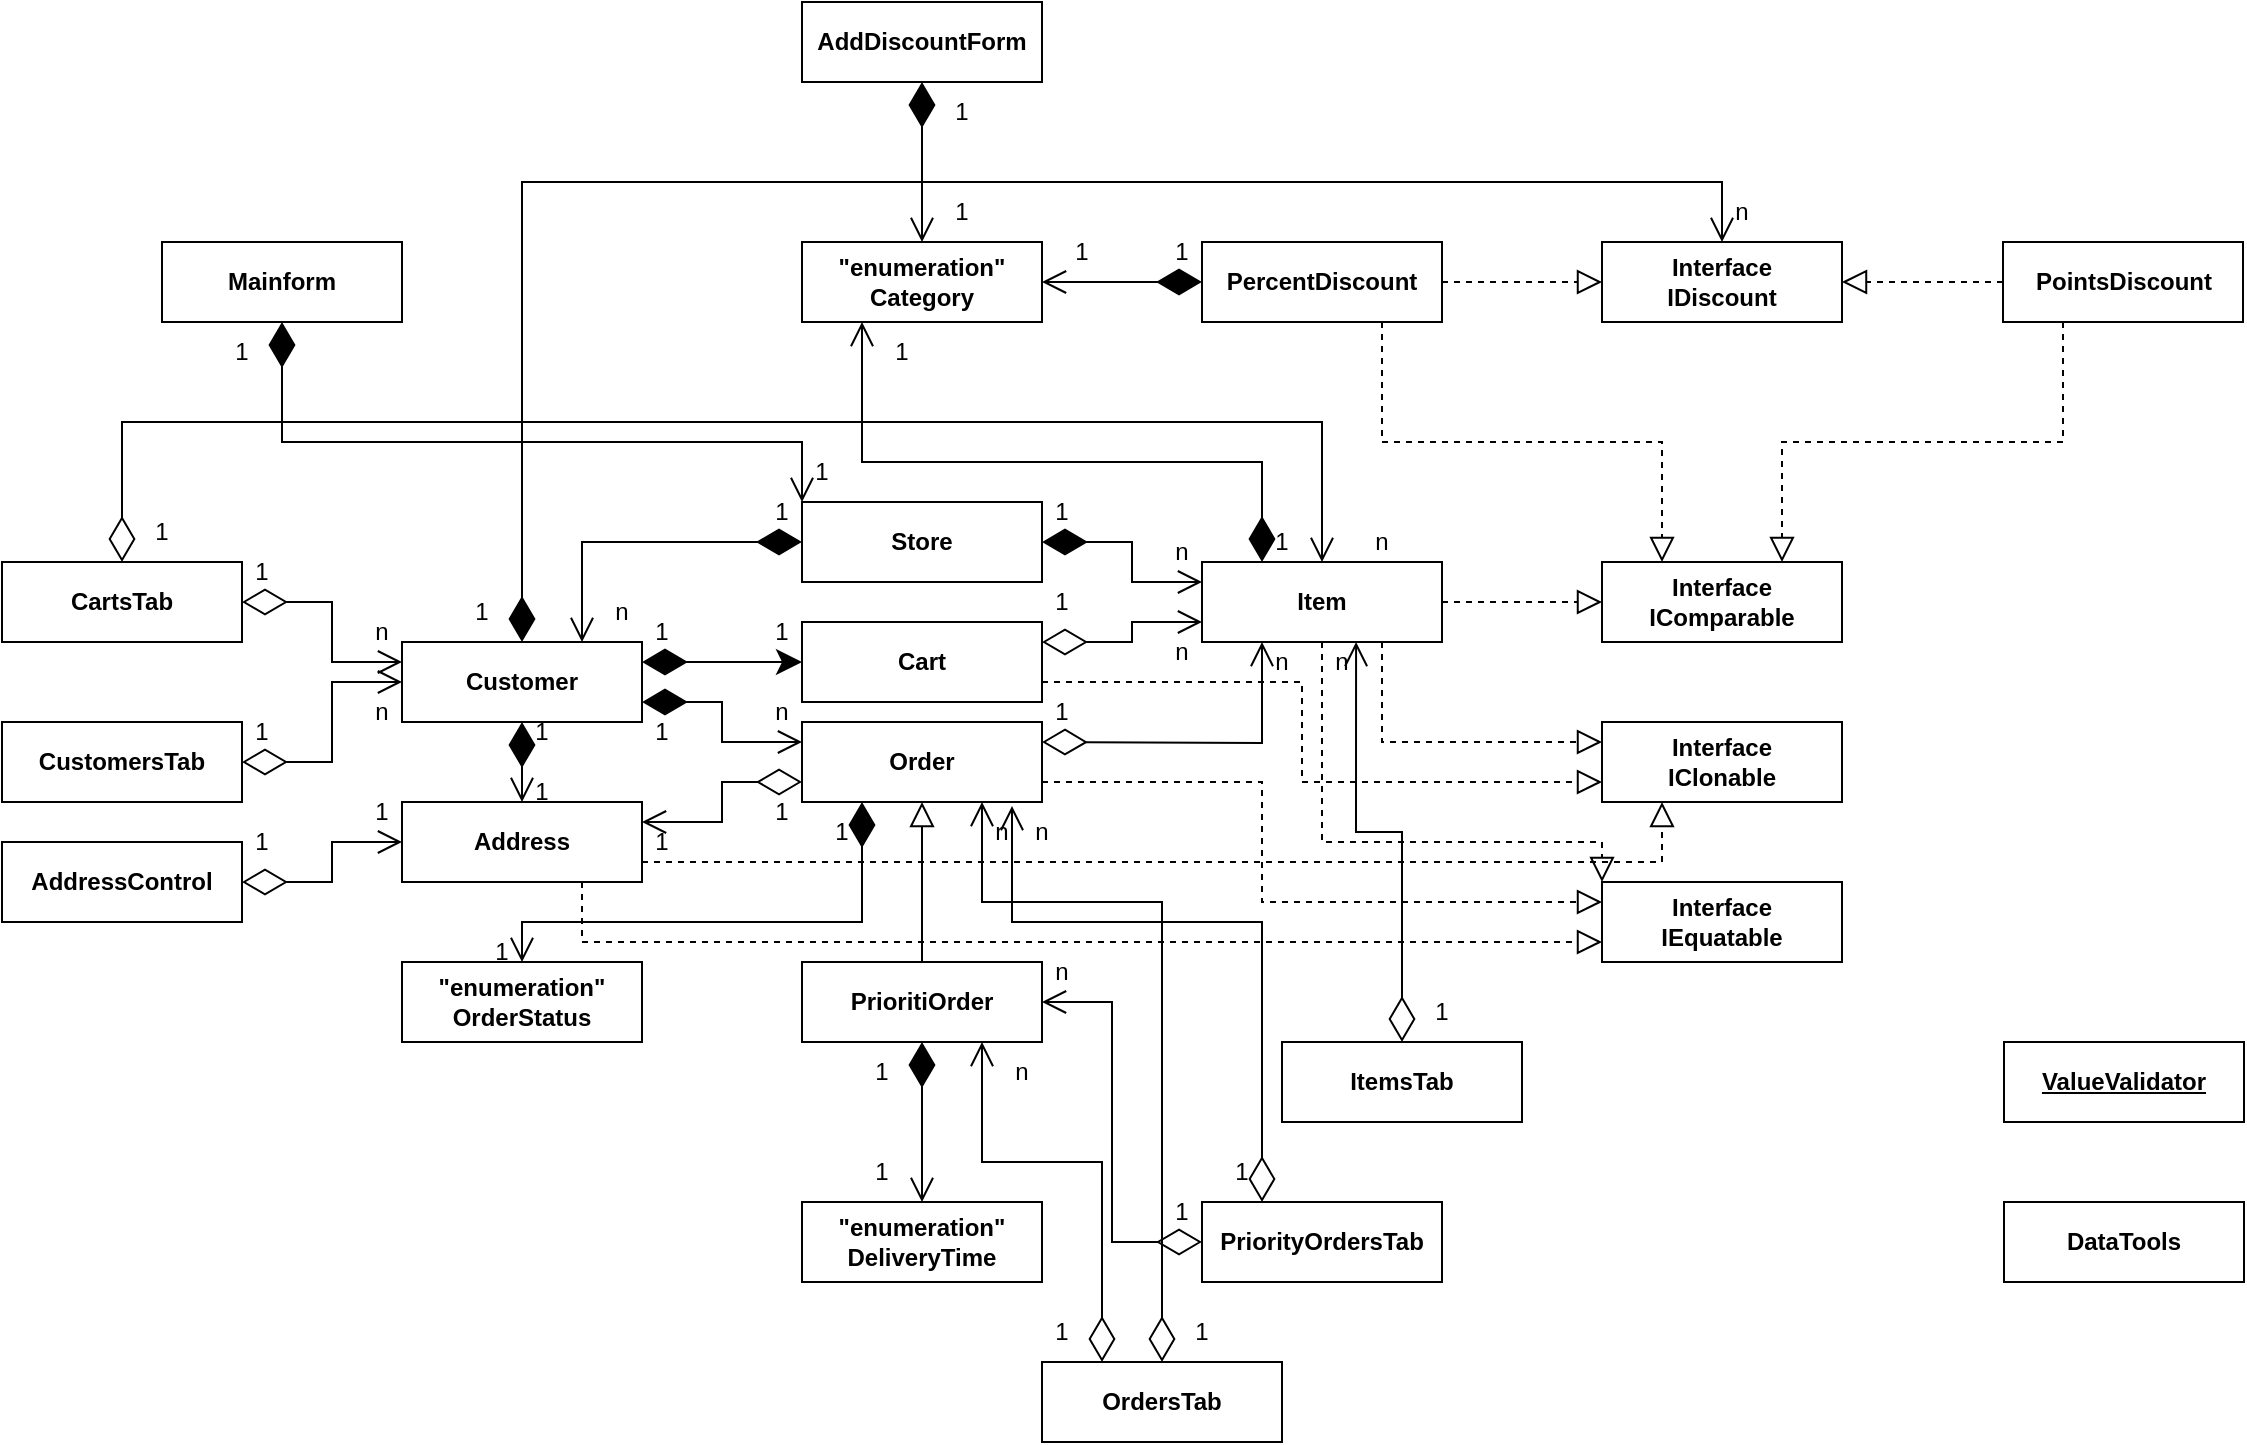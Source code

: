 <mxfile version="24.8.3">
  <diagram id="C5RBs43oDa-KdzZeNtuy" name="Page-1">
    <mxGraphModel dx="2074" dy="2312" grid="1" gridSize="10" guides="1" tooltips="1" connect="1" arrows="1" fold="1" page="1" pageScale="1" pageWidth="827" pageHeight="1169" background="#ffffff" math="0" shadow="0">
      <root>
        <mxCell id="WIyWlLk6GJQsqaUBKTNV-0" />
        <mxCell id="WIyWlLk6GJQsqaUBKTNV-1" parent="WIyWlLk6GJQsqaUBKTNV-0" />
        <mxCell id="tO23xg2eRARUbp9NMQ9s-32" style="edgeStyle=orthogonalEdgeStyle;rounded=0;orthogonalLoop=1;jettySize=auto;html=1;exitX=0.25;exitY=0;exitDx=0;exitDy=0;entryX=0.25;entryY=1;entryDx=0;entryDy=0;startArrow=diamondThin;startFill=1;startSize=20;endSize=10;endArrow=open;endFill=0;" edge="1" parent="WIyWlLk6GJQsqaUBKTNV-1" source="tO23xg2eRARUbp9NMQ9s-0" target="tO23xg2eRARUbp9NMQ9s-12">
          <mxGeometry relative="1" as="geometry">
            <Array as="points">
              <mxPoint x="750" y="150" />
              <mxPoint x="550" y="150" />
            </Array>
          </mxGeometry>
        </mxCell>
        <mxCell id="tO23xg2eRARUbp9NMQ9s-44" style="edgeStyle=orthogonalEdgeStyle;rounded=0;orthogonalLoop=1;jettySize=auto;html=1;entryX=0;entryY=0.5;entryDx=0;entryDy=0;dashed=1;endArrow=block;endFill=0;endSize=10;" edge="1" parent="WIyWlLk6GJQsqaUBKTNV-1" source="tO23xg2eRARUbp9NMQ9s-0" target="tO23xg2eRARUbp9NMQ9s-23">
          <mxGeometry relative="1" as="geometry" />
        </mxCell>
        <mxCell id="tO23xg2eRARUbp9NMQ9s-46" style="edgeStyle=orthogonalEdgeStyle;rounded=0;orthogonalLoop=1;jettySize=auto;html=1;exitX=0.75;exitY=1;exitDx=0;exitDy=0;entryX=0;entryY=0.25;entryDx=0;entryDy=0;dashed=1;endArrow=block;endFill=0;endSize=10;" edge="1" parent="WIyWlLk6GJQsqaUBKTNV-1" source="tO23xg2eRARUbp9NMQ9s-0" target="tO23xg2eRARUbp9NMQ9s-21">
          <mxGeometry relative="1" as="geometry" />
        </mxCell>
        <mxCell id="tO23xg2eRARUbp9NMQ9s-47" style="edgeStyle=orthogonalEdgeStyle;rounded=0;orthogonalLoop=1;jettySize=auto;html=1;exitX=0.5;exitY=1;exitDx=0;exitDy=0;entryX=0;entryY=0;entryDx=0;entryDy=0;dashed=1;endArrow=block;endFill=0;endSize=10;" edge="1" parent="WIyWlLk6GJQsqaUBKTNV-1" source="tO23xg2eRARUbp9NMQ9s-0" target="tO23xg2eRARUbp9NMQ9s-22">
          <mxGeometry relative="1" as="geometry">
            <Array as="points">
              <mxPoint x="780" y="340" />
              <mxPoint x="920" y="340" />
            </Array>
          </mxGeometry>
        </mxCell>
        <mxCell id="tO23xg2eRARUbp9NMQ9s-0" value="Item" style="html=1;whiteSpace=wrap;fontStyle=1" vertex="1" parent="WIyWlLk6GJQsqaUBKTNV-1">
          <mxGeometry x="720" y="200" width="120" height="40" as="geometry" />
        </mxCell>
        <mxCell id="tO23xg2eRARUbp9NMQ9s-59" style="edgeStyle=orthogonalEdgeStyle;rounded=0;orthogonalLoop=1;jettySize=auto;html=1;entryX=0;entryY=0.25;entryDx=0;entryDy=0;startArrow=diamondThin;startFill=1;endArrow=open;endFill=0;endSize=10;startSize=20;exitX=1;exitY=0.75;exitDx=0;exitDy=0;" edge="1" parent="WIyWlLk6GJQsqaUBKTNV-1" source="tO23xg2eRARUbp9NMQ9s-1" target="tO23xg2eRARUbp9NMQ9s-2">
          <mxGeometry relative="1" as="geometry">
            <Array as="points">
              <mxPoint x="480" y="270" />
              <mxPoint x="480" y="290" />
            </Array>
          </mxGeometry>
        </mxCell>
        <mxCell id="tO23xg2eRARUbp9NMQ9s-64" style="edgeStyle=orthogonalEdgeStyle;rounded=0;orthogonalLoop=1;jettySize=auto;html=1;exitX=1;exitY=0.25;exitDx=0;exitDy=0;entryX=0;entryY=0.5;entryDx=0;entryDy=0;startArrow=diamondThin;startFill=1;endSize=10;startSize=20;" edge="1" parent="WIyWlLk6GJQsqaUBKTNV-1" source="tO23xg2eRARUbp9NMQ9s-1" target="tO23xg2eRARUbp9NMQ9s-5">
          <mxGeometry relative="1" as="geometry" />
        </mxCell>
        <mxCell id="tO23xg2eRARUbp9NMQ9s-76" style="edgeStyle=orthogonalEdgeStyle;rounded=0;orthogonalLoop=1;jettySize=auto;html=1;entryX=0.5;entryY=0;entryDx=0;entryDy=0;startArrow=diamondThin;startFill=1;endArrow=open;endFill=0;endSize=10;startSize=20;" edge="1" parent="WIyWlLk6GJQsqaUBKTNV-1" source="tO23xg2eRARUbp9NMQ9s-1" target="tO23xg2eRARUbp9NMQ9s-6">
          <mxGeometry relative="1" as="geometry" />
        </mxCell>
        <mxCell id="tO23xg2eRARUbp9NMQ9s-79" style="edgeStyle=orthogonalEdgeStyle;rounded=0;orthogonalLoop=1;jettySize=auto;html=1;entryX=0.5;entryY=0;entryDx=0;entryDy=0;startArrow=diamondThin;startFill=1;endArrow=open;endFill=0;endSize=10;startSize=20;" edge="1" parent="WIyWlLk6GJQsqaUBKTNV-1" source="tO23xg2eRARUbp9NMQ9s-1" target="tO23xg2eRARUbp9NMQ9s-8">
          <mxGeometry relative="1" as="geometry">
            <mxPoint x="950" y="70" as="targetPoint" />
            <Array as="points">
              <mxPoint x="380" y="10" />
              <mxPoint x="980" y="10" />
            </Array>
          </mxGeometry>
        </mxCell>
        <mxCell id="tO23xg2eRARUbp9NMQ9s-1" value="Customer" style="html=1;whiteSpace=wrap;fontStyle=1" vertex="1" parent="WIyWlLk6GJQsqaUBKTNV-1">
          <mxGeometry x="320" y="240" width="120" height="40" as="geometry" />
        </mxCell>
        <mxCell id="tO23xg2eRARUbp9NMQ9s-55" style="edgeStyle=orthogonalEdgeStyle;rounded=0;orthogonalLoop=1;jettySize=auto;html=1;entryX=0.25;entryY=1;entryDx=0;entryDy=0;endArrow=open;endFill=0;startArrow=diamondThin;startFill=0;endSize=10;startSize=20;" edge="1" parent="WIyWlLk6GJQsqaUBKTNV-1" target="tO23xg2eRARUbp9NMQ9s-0">
          <mxGeometry relative="1" as="geometry">
            <mxPoint x="640" y="290" as="sourcePoint" />
          </mxGeometry>
        </mxCell>
        <mxCell id="tO23xg2eRARUbp9NMQ9s-58" style="edgeStyle=orthogonalEdgeStyle;rounded=0;orthogonalLoop=1;jettySize=auto;html=1;exitX=1;exitY=0.75;exitDx=0;exitDy=0;entryX=0;entryY=0.25;entryDx=0;entryDy=0;dashed=1;endArrow=block;endFill=0;endSize=10;" edge="1" parent="WIyWlLk6GJQsqaUBKTNV-1" source="tO23xg2eRARUbp9NMQ9s-2" target="tO23xg2eRARUbp9NMQ9s-22">
          <mxGeometry relative="1" as="geometry">
            <Array as="points">
              <mxPoint x="750" y="310" />
              <mxPoint x="750" y="370" />
            </Array>
          </mxGeometry>
        </mxCell>
        <mxCell id="tO23xg2eRARUbp9NMQ9s-60" style="edgeStyle=orthogonalEdgeStyle;rounded=0;orthogonalLoop=1;jettySize=auto;html=1;exitX=0;exitY=0.75;exitDx=0;exitDy=0;entryX=1;entryY=0.25;entryDx=0;entryDy=0;startArrow=diamondThin;startFill=0;startSize=20;endSize=10;endArrow=open;endFill=0;" edge="1" parent="WIyWlLk6GJQsqaUBKTNV-1" source="tO23xg2eRARUbp9NMQ9s-2" target="tO23xg2eRARUbp9NMQ9s-6">
          <mxGeometry relative="1" as="geometry">
            <Array as="points">
              <mxPoint x="480" y="310" />
              <mxPoint x="480" y="330" />
            </Array>
          </mxGeometry>
        </mxCell>
        <mxCell id="tO23xg2eRARUbp9NMQ9s-67" style="edgeStyle=orthogonalEdgeStyle;rounded=0;orthogonalLoop=1;jettySize=auto;html=1;exitX=0.25;exitY=1;exitDx=0;exitDy=0;entryX=0.5;entryY=0;entryDx=0;entryDy=0;endArrow=open;endFill=0;startArrow=diamondThin;startFill=1;endSize=10;startSize=20;" edge="1" parent="WIyWlLk6GJQsqaUBKTNV-1" source="tO23xg2eRARUbp9NMQ9s-2" target="tO23xg2eRARUbp9NMQ9s-18">
          <mxGeometry relative="1" as="geometry">
            <Array as="points">
              <mxPoint x="550" y="380" />
              <mxPoint x="380" y="380" />
            </Array>
          </mxGeometry>
        </mxCell>
        <mxCell id="tO23xg2eRARUbp9NMQ9s-2" value="Order" style="html=1;whiteSpace=wrap;fontStyle=1" vertex="1" parent="WIyWlLk6GJQsqaUBKTNV-1">
          <mxGeometry x="520" y="280" width="120" height="40" as="geometry" />
        </mxCell>
        <mxCell id="tO23xg2eRARUbp9NMQ9s-66" style="edgeStyle=orthogonalEdgeStyle;rounded=0;orthogonalLoop=1;jettySize=auto;html=1;entryX=0.5;entryY=1;entryDx=0;entryDy=0;endSize=10;endArrow=block;endFill=0;" edge="1" parent="WIyWlLk6GJQsqaUBKTNV-1" source="tO23xg2eRARUbp9NMQ9s-3" target="tO23xg2eRARUbp9NMQ9s-2">
          <mxGeometry relative="1" as="geometry" />
        </mxCell>
        <mxCell id="tO23xg2eRARUbp9NMQ9s-71" style="edgeStyle=orthogonalEdgeStyle;rounded=0;orthogonalLoop=1;jettySize=auto;html=1;entryX=0.5;entryY=0;entryDx=0;entryDy=0;startArrow=diamondThin;startFill=1;endArrow=open;endFill=0;endSize=10;startSize=20;" edge="1" parent="WIyWlLk6GJQsqaUBKTNV-1" source="tO23xg2eRARUbp9NMQ9s-3" target="tO23xg2eRARUbp9NMQ9s-19">
          <mxGeometry relative="1" as="geometry" />
        </mxCell>
        <mxCell id="tO23xg2eRARUbp9NMQ9s-3" value="PrioritiOrder" style="html=1;whiteSpace=wrap;fontStyle=1" vertex="1" parent="WIyWlLk6GJQsqaUBKTNV-1">
          <mxGeometry x="520" y="400" width="120" height="40" as="geometry" />
        </mxCell>
        <mxCell id="tO23xg2eRARUbp9NMQ9s-48" style="edgeStyle=orthogonalEdgeStyle;rounded=0;orthogonalLoop=1;jettySize=auto;html=1;entryX=0;entryY=0.25;entryDx=0;entryDy=0;endArrow=open;endFill=0;startArrow=diamondThin;startFill=1;startSize=20;endSize=10;" edge="1" parent="WIyWlLk6GJQsqaUBKTNV-1" source="tO23xg2eRARUbp9NMQ9s-4" target="tO23xg2eRARUbp9NMQ9s-0">
          <mxGeometry relative="1" as="geometry" />
        </mxCell>
        <mxCell id="tO23xg2eRARUbp9NMQ9s-63" style="edgeStyle=orthogonalEdgeStyle;rounded=0;orthogonalLoop=1;jettySize=auto;html=1;entryX=0.75;entryY=0;entryDx=0;entryDy=0;endArrow=open;endFill=0;startArrow=diamondThin;startFill=1;endSize=10;startSize=20;" edge="1" parent="WIyWlLk6GJQsqaUBKTNV-1" source="tO23xg2eRARUbp9NMQ9s-4" target="tO23xg2eRARUbp9NMQ9s-1">
          <mxGeometry relative="1" as="geometry" />
        </mxCell>
        <mxCell id="tO23xg2eRARUbp9NMQ9s-4" value="Store" style="html=1;whiteSpace=wrap;fontStyle=1" vertex="1" parent="WIyWlLk6GJQsqaUBKTNV-1">
          <mxGeometry x="520" y="170" width="120" height="40" as="geometry" />
        </mxCell>
        <mxCell id="tO23xg2eRARUbp9NMQ9s-49" style="edgeStyle=orthogonalEdgeStyle;rounded=0;orthogonalLoop=1;jettySize=auto;html=1;entryX=0;entryY=0.75;entryDx=0;entryDy=0;endArrow=open;endFill=0;startArrow=diamondThin;startFill=0;endSize=10;startSize=20;exitX=1;exitY=0.25;exitDx=0;exitDy=0;" edge="1" parent="WIyWlLk6GJQsqaUBKTNV-1" source="tO23xg2eRARUbp9NMQ9s-5" target="tO23xg2eRARUbp9NMQ9s-0">
          <mxGeometry relative="1" as="geometry" />
        </mxCell>
        <mxCell id="tO23xg2eRARUbp9NMQ9s-65" style="edgeStyle=orthogonalEdgeStyle;rounded=0;orthogonalLoop=1;jettySize=auto;html=1;exitX=1;exitY=0.75;exitDx=0;exitDy=0;entryX=0;entryY=0.75;entryDx=0;entryDy=0;dashed=1;endSize=10;endArrow=block;endFill=0;" edge="1" parent="WIyWlLk6GJQsqaUBKTNV-1" source="tO23xg2eRARUbp9NMQ9s-5" target="tO23xg2eRARUbp9NMQ9s-21">
          <mxGeometry relative="1" as="geometry">
            <Array as="points">
              <mxPoint x="770" y="260" />
              <mxPoint x="770" y="310" />
            </Array>
          </mxGeometry>
        </mxCell>
        <mxCell id="tO23xg2eRARUbp9NMQ9s-5" value="Cart" style="html=1;whiteSpace=wrap;fontStyle=1" vertex="1" parent="WIyWlLk6GJQsqaUBKTNV-1">
          <mxGeometry x="520" y="230" width="120" height="40" as="geometry" />
        </mxCell>
        <mxCell id="tO23xg2eRARUbp9NMQ9s-80" style="edgeStyle=orthogonalEdgeStyle;rounded=0;orthogonalLoop=1;jettySize=auto;html=1;exitX=1;exitY=0.75;exitDx=0;exitDy=0;entryX=0.25;entryY=1;entryDx=0;entryDy=0;dashed=1;endArrow=block;endFill=0;endSize=10;" edge="1" parent="WIyWlLk6GJQsqaUBKTNV-1" source="tO23xg2eRARUbp9NMQ9s-6" target="tO23xg2eRARUbp9NMQ9s-21">
          <mxGeometry relative="1" as="geometry">
            <Array as="points">
              <mxPoint x="950" y="350" />
            </Array>
          </mxGeometry>
        </mxCell>
        <mxCell id="tO23xg2eRARUbp9NMQ9s-81" style="edgeStyle=orthogonalEdgeStyle;rounded=0;orthogonalLoop=1;jettySize=auto;html=1;exitX=0.75;exitY=1;exitDx=0;exitDy=0;entryX=0;entryY=0.75;entryDx=0;entryDy=0;endArrow=block;endFill=0;endSize=10;dashed=1;" edge="1" parent="WIyWlLk6GJQsqaUBKTNV-1" source="tO23xg2eRARUbp9NMQ9s-6" target="tO23xg2eRARUbp9NMQ9s-22">
          <mxGeometry relative="1" as="geometry" />
        </mxCell>
        <mxCell id="tO23xg2eRARUbp9NMQ9s-6" value="Address" style="html=1;whiteSpace=wrap;fontStyle=1" vertex="1" parent="WIyWlLk6GJQsqaUBKTNV-1">
          <mxGeometry x="320" y="320" width="120" height="40" as="geometry" />
        </mxCell>
        <mxCell id="tO23xg2eRARUbp9NMQ9s-35" style="edgeStyle=orthogonalEdgeStyle;rounded=0;orthogonalLoop=1;jettySize=auto;html=1;entryX=1;entryY=0.5;entryDx=0;entryDy=0;startArrow=diamondThin;startFill=1;endSize=10;startSize=20;endArrow=open;endFill=0;" edge="1" parent="WIyWlLk6GJQsqaUBKTNV-1" source="tO23xg2eRARUbp9NMQ9s-7" target="tO23xg2eRARUbp9NMQ9s-12">
          <mxGeometry relative="1" as="geometry" />
        </mxCell>
        <mxCell id="tO23xg2eRARUbp9NMQ9s-40" style="edgeStyle=orthogonalEdgeStyle;rounded=0;orthogonalLoop=1;jettySize=auto;html=1;entryX=0;entryY=0.5;entryDx=0;entryDy=0;endArrow=block;endFill=0;endSize=10;dashed=1;" edge="1" parent="WIyWlLk6GJQsqaUBKTNV-1" source="tO23xg2eRARUbp9NMQ9s-7" target="tO23xg2eRARUbp9NMQ9s-8">
          <mxGeometry relative="1" as="geometry" />
        </mxCell>
        <mxCell id="tO23xg2eRARUbp9NMQ9s-42" style="edgeStyle=orthogonalEdgeStyle;rounded=0;orthogonalLoop=1;jettySize=auto;html=1;exitX=0.75;exitY=1;exitDx=0;exitDy=0;entryX=0.25;entryY=0;entryDx=0;entryDy=0;dashed=1;endArrow=block;endFill=0;endSize=10;" edge="1" parent="WIyWlLk6GJQsqaUBKTNV-1" source="tO23xg2eRARUbp9NMQ9s-7" target="tO23xg2eRARUbp9NMQ9s-23">
          <mxGeometry relative="1" as="geometry" />
        </mxCell>
        <mxCell id="tO23xg2eRARUbp9NMQ9s-7" value="PercentDiscount" style="html=1;whiteSpace=wrap;fontStyle=1" vertex="1" parent="WIyWlLk6GJQsqaUBKTNV-1">
          <mxGeometry x="720" y="40" width="120" height="40" as="geometry" />
        </mxCell>
        <mxCell id="tO23xg2eRARUbp9NMQ9s-8" value="Interface&lt;div&gt;IDiscount&lt;/div&gt;" style="html=1;whiteSpace=wrap;fontStyle=1" vertex="1" parent="WIyWlLk6GJQsqaUBKTNV-1">
          <mxGeometry x="920" y="40" width="120" height="40" as="geometry" />
        </mxCell>
        <mxCell id="tO23xg2eRARUbp9NMQ9s-12" value="&quot;enumeration&quot;&lt;div&gt;Category&lt;/div&gt;" style="html=1;whiteSpace=wrap;fontStyle=1" vertex="1" parent="WIyWlLk6GJQsqaUBKTNV-1">
          <mxGeometry x="520" y="40" width="120" height="40" as="geometry" />
        </mxCell>
        <mxCell id="tO23xg2eRARUbp9NMQ9s-41" style="edgeStyle=orthogonalEdgeStyle;rounded=0;orthogonalLoop=1;jettySize=auto;html=1;entryX=1;entryY=0.5;entryDx=0;entryDy=0;dashed=1;endArrow=block;endFill=0;endSize=10;" edge="1" parent="WIyWlLk6GJQsqaUBKTNV-1" source="tO23xg2eRARUbp9NMQ9s-16" target="tO23xg2eRARUbp9NMQ9s-8">
          <mxGeometry relative="1" as="geometry" />
        </mxCell>
        <mxCell id="tO23xg2eRARUbp9NMQ9s-43" style="edgeStyle=orthogonalEdgeStyle;rounded=0;orthogonalLoop=1;jettySize=auto;html=1;exitX=0.25;exitY=1;exitDx=0;exitDy=0;entryX=0.75;entryY=0;entryDx=0;entryDy=0;endArrow=block;endFill=0;endSize=10;dashed=1;" edge="1" parent="WIyWlLk6GJQsqaUBKTNV-1" source="tO23xg2eRARUbp9NMQ9s-16" target="tO23xg2eRARUbp9NMQ9s-23">
          <mxGeometry relative="1" as="geometry" />
        </mxCell>
        <mxCell id="tO23xg2eRARUbp9NMQ9s-16" value="PointsDiscount" style="html=1;whiteSpace=wrap;fontStyle=1" vertex="1" parent="WIyWlLk6GJQsqaUBKTNV-1">
          <mxGeometry x="1120.5" y="40" width="120" height="40" as="geometry" />
        </mxCell>
        <mxCell id="tO23xg2eRARUbp9NMQ9s-17" value="DataTools" style="html=1;whiteSpace=wrap;fontStyle=1" vertex="1" parent="WIyWlLk6GJQsqaUBKTNV-1">
          <mxGeometry x="1121" y="520" width="120" height="40" as="geometry" />
        </mxCell>
        <mxCell id="tO23xg2eRARUbp9NMQ9s-18" value="&quot;enumeration&quot;&lt;div&gt;OrderStatus&lt;/div&gt;" style="html=1;whiteSpace=wrap;fontStyle=1" vertex="1" parent="WIyWlLk6GJQsqaUBKTNV-1">
          <mxGeometry x="320" y="400" width="120" height="40" as="geometry" />
        </mxCell>
        <mxCell id="tO23xg2eRARUbp9NMQ9s-19" value="&quot;enumeration&quot;&lt;div&gt;DeliveryTime&lt;/div&gt;" style="html=1;whiteSpace=wrap;fontStyle=1" vertex="1" parent="WIyWlLk6GJQsqaUBKTNV-1">
          <mxGeometry x="520" y="520" width="120" height="40" as="geometry" />
        </mxCell>
        <mxCell id="tO23xg2eRARUbp9NMQ9s-20" value="ValueValidator" style="html=1;whiteSpace=wrap;fontStyle=5" vertex="1" parent="WIyWlLk6GJQsqaUBKTNV-1">
          <mxGeometry x="1121" y="440" width="120" height="40" as="geometry" />
        </mxCell>
        <mxCell id="tO23xg2eRARUbp9NMQ9s-21" value="Interface&lt;div&gt;IClonable&lt;/div&gt;" style="html=1;whiteSpace=wrap;fontStyle=1" vertex="1" parent="WIyWlLk6GJQsqaUBKTNV-1">
          <mxGeometry x="920" y="280" width="120" height="40" as="geometry" />
        </mxCell>
        <mxCell id="tO23xg2eRARUbp9NMQ9s-22" value="Interface&lt;div&gt;IEquatable&lt;/div&gt;" style="html=1;whiteSpace=wrap;fontStyle=1" vertex="1" parent="WIyWlLk6GJQsqaUBKTNV-1">
          <mxGeometry x="920" y="360" width="120" height="40" as="geometry" />
        </mxCell>
        <mxCell id="tO23xg2eRARUbp9NMQ9s-23" value="Interface&lt;div&gt;IComparable&lt;/div&gt;" style="html=1;whiteSpace=wrap;fontStyle=1" vertex="1" parent="WIyWlLk6GJQsqaUBKTNV-1">
          <mxGeometry x="920" y="200" width="120" height="40" as="geometry" />
        </mxCell>
        <mxCell id="tO23xg2eRARUbp9NMQ9s-115" style="edgeStyle=orthogonalEdgeStyle;shape=connector;rounded=0;orthogonalLoop=1;jettySize=auto;html=1;entryX=0;entryY=0.5;entryDx=0;entryDy=0;strokeColor=default;align=center;verticalAlign=middle;fontFamily=Helvetica;fontSize=11;fontColor=default;labelBackgroundColor=default;startArrow=diamondThin;startFill=0;startSize=20;endArrow=open;endFill=0;endSize=10;" edge="1" parent="WIyWlLk6GJQsqaUBKTNV-1" source="tO23xg2eRARUbp9NMQ9s-24" target="tO23xg2eRARUbp9NMQ9s-6">
          <mxGeometry relative="1" as="geometry" />
        </mxCell>
        <mxCell id="tO23xg2eRARUbp9NMQ9s-24" value="AddressControl" style="html=1;whiteSpace=wrap;fontStyle=1" vertex="1" parent="WIyWlLk6GJQsqaUBKTNV-1">
          <mxGeometry x="120" y="340" width="120" height="40" as="geometry" />
        </mxCell>
        <mxCell id="tO23xg2eRARUbp9NMQ9s-103" style="edgeStyle=orthogonalEdgeStyle;shape=connector;rounded=0;orthogonalLoop=1;jettySize=auto;html=1;entryX=0;entryY=0.25;entryDx=0;entryDy=0;strokeColor=default;align=center;verticalAlign=middle;fontFamily=Helvetica;fontSize=11;fontColor=default;labelBackgroundColor=default;startArrow=diamondThin;startFill=0;startSize=20;endArrow=open;endFill=0;endSize=10;" edge="1" parent="WIyWlLk6GJQsqaUBKTNV-1" source="tO23xg2eRARUbp9NMQ9s-25" target="tO23xg2eRARUbp9NMQ9s-1">
          <mxGeometry relative="1" as="geometry">
            <Array as="points">
              <mxPoint x="285" y="220" />
              <mxPoint x="285" y="250" />
            </Array>
          </mxGeometry>
        </mxCell>
        <mxCell id="tO23xg2eRARUbp9NMQ9s-104" style="edgeStyle=orthogonalEdgeStyle;shape=connector;rounded=0;orthogonalLoop=1;jettySize=auto;html=1;exitX=0.5;exitY=0;exitDx=0;exitDy=0;entryX=0.5;entryY=0;entryDx=0;entryDy=0;strokeColor=default;align=center;verticalAlign=middle;fontFamily=Helvetica;fontSize=11;fontColor=default;labelBackgroundColor=default;startArrow=diamondThin;startFill=0;startSize=20;endArrow=open;endFill=0;endSize=10;" edge="1" parent="WIyWlLk6GJQsqaUBKTNV-1" source="tO23xg2eRARUbp9NMQ9s-25" target="tO23xg2eRARUbp9NMQ9s-0">
          <mxGeometry relative="1" as="geometry">
            <Array as="points">
              <mxPoint x="180" y="130" />
              <mxPoint x="780" y="130" />
            </Array>
          </mxGeometry>
        </mxCell>
        <mxCell id="tO23xg2eRARUbp9NMQ9s-25" value="CartsTab" style="html=1;whiteSpace=wrap;fontStyle=1" vertex="1" parent="WIyWlLk6GJQsqaUBKTNV-1">
          <mxGeometry x="120" y="200" width="120" height="40" as="geometry" />
        </mxCell>
        <mxCell id="tO23xg2eRARUbp9NMQ9s-109" style="edgeStyle=orthogonalEdgeStyle;shape=connector;rounded=0;orthogonalLoop=1;jettySize=auto;html=1;entryX=0;entryY=0.5;entryDx=0;entryDy=0;strokeColor=default;align=center;verticalAlign=middle;fontFamily=Helvetica;fontSize=11;fontColor=default;labelBackgroundColor=default;startArrow=diamondThin;startFill=0;startSize=20;endArrow=open;endFill=0;endSize=10;" edge="1" parent="WIyWlLk6GJQsqaUBKTNV-1" source="tO23xg2eRARUbp9NMQ9s-26" target="tO23xg2eRARUbp9NMQ9s-1">
          <mxGeometry relative="1" as="geometry" />
        </mxCell>
        <mxCell id="tO23xg2eRARUbp9NMQ9s-26" value="CustomersTab" style="html=1;whiteSpace=wrap;fontStyle=1" vertex="1" parent="WIyWlLk6GJQsqaUBKTNV-1">
          <mxGeometry x="120" y="280" width="120" height="40" as="geometry" />
        </mxCell>
        <mxCell id="tO23xg2eRARUbp9NMQ9s-27" value="ItemsTab" style="html=1;whiteSpace=wrap;fontStyle=1" vertex="1" parent="WIyWlLk6GJQsqaUBKTNV-1">
          <mxGeometry x="760" y="440" width="120" height="40" as="geometry" />
        </mxCell>
        <mxCell id="tO23xg2eRARUbp9NMQ9s-119" style="edgeStyle=orthogonalEdgeStyle;shape=connector;rounded=0;orthogonalLoop=1;jettySize=auto;html=1;exitX=0.25;exitY=0;exitDx=0;exitDy=0;entryX=0.75;entryY=1;entryDx=0;entryDy=0;strokeColor=default;align=center;verticalAlign=middle;fontFamily=Helvetica;fontSize=11;fontColor=default;labelBackgroundColor=default;startArrow=diamondThin;startFill=0;startSize=20;endArrow=open;endFill=0;endSize=10;" edge="1" parent="WIyWlLk6GJQsqaUBKTNV-1" source="tO23xg2eRARUbp9NMQ9s-28" target="tO23xg2eRARUbp9NMQ9s-3">
          <mxGeometry relative="1" as="geometry">
            <Array as="points">
              <mxPoint x="670" y="500" />
              <mxPoint x="610" y="500" />
            </Array>
          </mxGeometry>
        </mxCell>
        <mxCell id="tO23xg2eRARUbp9NMQ9s-120" style="edgeStyle=orthogonalEdgeStyle;shape=connector;rounded=0;orthogonalLoop=1;jettySize=auto;html=1;entryX=0.75;entryY=1;entryDx=0;entryDy=0;strokeColor=default;align=center;verticalAlign=middle;fontFamily=Helvetica;fontSize=11;fontColor=default;labelBackgroundColor=default;startArrow=diamondThin;startFill=0;startSize=20;endArrow=open;endFill=0;endSize=10;" edge="1" parent="WIyWlLk6GJQsqaUBKTNV-1" source="tO23xg2eRARUbp9NMQ9s-28" target="tO23xg2eRARUbp9NMQ9s-2">
          <mxGeometry relative="1" as="geometry">
            <Array as="points">
              <mxPoint x="700" y="370" />
              <mxPoint x="610" y="370" />
            </Array>
          </mxGeometry>
        </mxCell>
        <mxCell id="tO23xg2eRARUbp9NMQ9s-28" value="OrdersTab" style="html=1;whiteSpace=wrap;fontStyle=1" vertex="1" parent="WIyWlLk6GJQsqaUBKTNV-1">
          <mxGeometry x="640" y="600" width="120" height="40" as="geometry" />
        </mxCell>
        <mxCell id="tO23xg2eRARUbp9NMQ9s-125" style="edgeStyle=orthogonalEdgeStyle;shape=connector;rounded=0;orthogonalLoop=1;jettySize=auto;html=1;entryX=1;entryY=0.5;entryDx=0;entryDy=0;strokeColor=default;align=center;verticalAlign=middle;fontFamily=Helvetica;fontSize=11;fontColor=default;labelBackgroundColor=default;startArrow=diamondThin;startFill=0;startSize=20;endArrow=open;endFill=0;endSize=10;" edge="1" parent="WIyWlLk6GJQsqaUBKTNV-1" source="tO23xg2eRARUbp9NMQ9s-29" target="tO23xg2eRARUbp9NMQ9s-3">
          <mxGeometry relative="1" as="geometry" />
        </mxCell>
        <mxCell id="tO23xg2eRARUbp9NMQ9s-29" value="PriorityOrdersTab" style="html=1;whiteSpace=wrap;fontStyle=1" vertex="1" parent="WIyWlLk6GJQsqaUBKTNV-1">
          <mxGeometry x="720" y="520" width="120" height="40" as="geometry" />
        </mxCell>
        <mxCell id="tO23xg2eRARUbp9NMQ9s-97" style="edgeStyle=orthogonalEdgeStyle;shape=connector;rounded=0;orthogonalLoop=1;jettySize=auto;html=1;entryX=0;entryY=0;entryDx=0;entryDy=0;strokeColor=default;align=center;verticalAlign=middle;fontFamily=Helvetica;fontSize=11;fontColor=default;labelBackgroundColor=default;startArrow=diamondThin;startFill=1;startSize=20;endArrow=open;endFill=0;endSize=10;" edge="1" parent="WIyWlLk6GJQsqaUBKTNV-1" source="tO23xg2eRARUbp9NMQ9s-30" target="tO23xg2eRARUbp9NMQ9s-4">
          <mxGeometry relative="1" as="geometry">
            <Array as="points">
              <mxPoint x="260" y="140" />
              <mxPoint x="520" y="140" />
            </Array>
          </mxGeometry>
        </mxCell>
        <mxCell id="tO23xg2eRARUbp9NMQ9s-30" value="Mainform" style="html=1;whiteSpace=wrap;fontStyle=1" vertex="1" parent="WIyWlLk6GJQsqaUBKTNV-1">
          <mxGeometry x="200" y="40" width="120" height="40" as="geometry" />
        </mxCell>
        <mxCell id="tO23xg2eRARUbp9NMQ9s-100" style="edgeStyle=orthogonalEdgeStyle;shape=connector;rounded=0;orthogonalLoop=1;jettySize=auto;html=1;entryX=0.5;entryY=0;entryDx=0;entryDy=0;strokeColor=default;align=center;verticalAlign=middle;fontFamily=Helvetica;fontSize=11;fontColor=default;labelBackgroundColor=default;startArrow=diamondThin;startFill=1;startSize=20;endArrow=open;endFill=0;endSize=10;" edge="1" parent="WIyWlLk6GJQsqaUBKTNV-1" source="tO23xg2eRARUbp9NMQ9s-31" target="tO23xg2eRARUbp9NMQ9s-12">
          <mxGeometry relative="1" as="geometry" />
        </mxCell>
        <mxCell id="tO23xg2eRARUbp9NMQ9s-31" value="AddDiscountForm" style="html=1;whiteSpace=wrap;fontStyle=1" vertex="1" parent="WIyWlLk6GJQsqaUBKTNV-1">
          <mxGeometry x="520" y="-80" width="120" height="40" as="geometry" />
        </mxCell>
        <mxCell id="tO23xg2eRARUbp9NMQ9s-33" value="1" style="text;html=1;align=center;verticalAlign=middle;whiteSpace=wrap;rounded=0;" vertex="1" parent="WIyWlLk6GJQsqaUBKTNV-1">
          <mxGeometry x="730" y="175" width="60" height="30" as="geometry" />
        </mxCell>
        <mxCell id="tO23xg2eRARUbp9NMQ9s-34" value="1" style="text;html=1;align=center;verticalAlign=middle;whiteSpace=wrap;rounded=0;" vertex="1" parent="WIyWlLk6GJQsqaUBKTNV-1">
          <mxGeometry x="540" y="80" width="60" height="30" as="geometry" />
        </mxCell>
        <mxCell id="tO23xg2eRARUbp9NMQ9s-36" value="1" style="text;html=1;align=center;verticalAlign=middle;whiteSpace=wrap;rounded=0;" vertex="1" parent="WIyWlLk6GJQsqaUBKTNV-1">
          <mxGeometry x="630" y="30" width="60" height="30" as="geometry" />
        </mxCell>
        <mxCell id="tO23xg2eRARUbp9NMQ9s-38" value="1" style="text;html=1;align=center;verticalAlign=middle;whiteSpace=wrap;rounded=0;fontStyle=0" vertex="1" parent="WIyWlLk6GJQsqaUBKTNV-1">
          <mxGeometry x="680" y="30" width="60" height="30" as="geometry" />
        </mxCell>
        <mxCell id="tO23xg2eRARUbp9NMQ9s-50" value="1" style="text;html=1;align=center;verticalAlign=middle;whiteSpace=wrap;rounded=0;" vertex="1" parent="WIyWlLk6GJQsqaUBKTNV-1">
          <mxGeometry x="620" y="160" width="60" height="30" as="geometry" />
        </mxCell>
        <mxCell id="tO23xg2eRARUbp9NMQ9s-51" value="1" style="text;html=1;align=center;verticalAlign=middle;whiteSpace=wrap;rounded=0;" vertex="1" parent="WIyWlLk6GJQsqaUBKTNV-1">
          <mxGeometry x="620" y="205" width="60" height="30" as="geometry" />
        </mxCell>
        <mxCell id="tO23xg2eRARUbp9NMQ9s-52" value="n" style="text;html=1;align=center;verticalAlign=middle;whiteSpace=wrap;rounded=0;" vertex="1" parent="WIyWlLk6GJQsqaUBKTNV-1">
          <mxGeometry x="680" y="230" width="60" height="30" as="geometry" />
        </mxCell>
        <mxCell id="tO23xg2eRARUbp9NMQ9s-53" value="n" style="text;html=1;align=center;verticalAlign=middle;whiteSpace=wrap;rounded=0;" vertex="1" parent="WIyWlLk6GJQsqaUBKTNV-1">
          <mxGeometry x="680" y="180" width="60" height="30" as="geometry" />
        </mxCell>
        <mxCell id="tO23xg2eRARUbp9NMQ9s-56" value="1" style="text;html=1;align=center;verticalAlign=middle;whiteSpace=wrap;rounded=0;" vertex="1" parent="WIyWlLk6GJQsqaUBKTNV-1">
          <mxGeometry x="620" y="260" width="60" height="30" as="geometry" />
        </mxCell>
        <mxCell id="tO23xg2eRARUbp9NMQ9s-57" value="n" style="text;html=1;align=center;verticalAlign=middle;whiteSpace=wrap;rounded=0;" vertex="1" parent="WIyWlLk6GJQsqaUBKTNV-1">
          <mxGeometry x="730" y="235" width="60" height="30" as="geometry" />
        </mxCell>
        <mxCell id="tO23xg2eRARUbp9NMQ9s-68" value="1" style="text;html=1;align=center;verticalAlign=middle;whiteSpace=wrap;rounded=0;" vertex="1" parent="WIyWlLk6GJQsqaUBKTNV-1">
          <mxGeometry x="340" y="380" width="60" height="30" as="geometry" />
        </mxCell>
        <mxCell id="tO23xg2eRARUbp9NMQ9s-69" value="1" style="text;html=1;align=center;verticalAlign=middle;whiteSpace=wrap;rounded=0;" vertex="1" parent="WIyWlLk6GJQsqaUBKTNV-1">
          <mxGeometry x="510" y="320" width="60" height="30" as="geometry" />
        </mxCell>
        <mxCell id="tO23xg2eRARUbp9NMQ9s-72" value="1" style="text;html=1;align=center;verticalAlign=middle;whiteSpace=wrap;rounded=0;" vertex="1" parent="WIyWlLk6GJQsqaUBKTNV-1">
          <mxGeometry x="530" y="440" width="60" height="30" as="geometry" />
        </mxCell>
        <mxCell id="tO23xg2eRARUbp9NMQ9s-75" value="1" style="text;html=1;align=center;verticalAlign=middle;whiteSpace=wrap;rounded=0;" vertex="1" parent="WIyWlLk6GJQsqaUBKTNV-1">
          <mxGeometry x="530" y="490" width="60" height="30" as="geometry" />
        </mxCell>
        <mxCell id="tO23xg2eRARUbp9NMQ9s-77" value="1" style="text;html=1;align=center;verticalAlign=middle;whiteSpace=wrap;rounded=0;" vertex="1" parent="WIyWlLk6GJQsqaUBKTNV-1">
          <mxGeometry x="360" y="270" width="60" height="30" as="geometry" />
        </mxCell>
        <mxCell id="tO23xg2eRARUbp9NMQ9s-78" value="1" style="text;html=1;align=center;verticalAlign=middle;whiteSpace=wrap;rounded=0;" vertex="1" parent="WIyWlLk6GJQsqaUBKTNV-1">
          <mxGeometry x="360" y="300" width="60" height="30" as="geometry" />
        </mxCell>
        <mxCell id="tO23xg2eRARUbp9NMQ9s-84" value="1" style="text;html=1;align=center;verticalAlign=middle;whiteSpace=wrap;rounded=0;" vertex="1" parent="WIyWlLk6GJQsqaUBKTNV-1">
          <mxGeometry x="330" y="210" width="60" height="30" as="geometry" />
        </mxCell>
        <mxCell id="tO23xg2eRARUbp9NMQ9s-85" value="n" style="text;html=1;align=center;verticalAlign=middle;whiteSpace=wrap;rounded=0;" vertex="1" parent="WIyWlLk6GJQsqaUBKTNV-1">
          <mxGeometry x="960" y="10" width="60" height="30" as="geometry" />
        </mxCell>
        <mxCell id="tO23xg2eRARUbp9NMQ9s-87" value="1" style="text;html=1;align=center;verticalAlign=middle;whiteSpace=wrap;rounded=0;" vertex="1" parent="WIyWlLk6GJQsqaUBKTNV-1">
          <mxGeometry x="480" y="160" width="60" height="30" as="geometry" />
        </mxCell>
        <mxCell id="tO23xg2eRARUbp9NMQ9s-88" value="n" style="text;html=1;align=center;verticalAlign=middle;whiteSpace=wrap;rounded=0;" vertex="1" parent="WIyWlLk6GJQsqaUBKTNV-1">
          <mxGeometry x="400" y="210" width="60" height="30" as="geometry" />
        </mxCell>
        <mxCell id="tO23xg2eRARUbp9NMQ9s-89" value="1" style="text;html=1;align=center;verticalAlign=middle;whiteSpace=wrap;rounded=0;" vertex="1" parent="WIyWlLk6GJQsqaUBKTNV-1">
          <mxGeometry x="420" y="220" width="60" height="30" as="geometry" />
        </mxCell>
        <mxCell id="tO23xg2eRARUbp9NMQ9s-90" value="1" style="text;html=1;align=center;verticalAlign=middle;whiteSpace=wrap;rounded=0;" vertex="1" parent="WIyWlLk6GJQsqaUBKTNV-1">
          <mxGeometry x="480" y="220" width="60" height="30" as="geometry" />
        </mxCell>
        <mxCell id="tO23xg2eRARUbp9NMQ9s-91" value="1" style="text;html=1;align=center;verticalAlign=middle;whiteSpace=wrap;rounded=0;" vertex="1" parent="WIyWlLk6GJQsqaUBKTNV-1">
          <mxGeometry x="480" y="310" width="60" height="30" as="geometry" />
        </mxCell>
        <mxCell id="tO23xg2eRARUbp9NMQ9s-92" value="1" style="text;html=1;align=center;verticalAlign=middle;whiteSpace=wrap;rounded=0;" vertex="1" parent="WIyWlLk6GJQsqaUBKTNV-1">
          <mxGeometry x="420" y="325" width="60" height="30" as="geometry" />
        </mxCell>
        <mxCell id="tO23xg2eRARUbp9NMQ9s-94" value="1" style="text;html=1;align=center;verticalAlign=middle;whiteSpace=wrap;rounded=0;" vertex="1" parent="WIyWlLk6GJQsqaUBKTNV-1">
          <mxGeometry x="420" y="270" width="60" height="30" as="geometry" />
        </mxCell>
        <mxCell id="tO23xg2eRARUbp9NMQ9s-95" value="n" style="text;html=1;align=center;verticalAlign=middle;whiteSpace=wrap;rounded=0;" vertex="1" parent="WIyWlLk6GJQsqaUBKTNV-1">
          <mxGeometry x="480" y="260" width="60" height="30" as="geometry" />
        </mxCell>
        <mxCell id="tO23xg2eRARUbp9NMQ9s-98" value="1" style="text;html=1;align=center;verticalAlign=middle;whiteSpace=wrap;rounded=0;" vertex="1" parent="WIyWlLk6GJQsqaUBKTNV-1">
          <mxGeometry x="500" y="140" width="60" height="30" as="geometry" />
        </mxCell>
        <mxCell id="tO23xg2eRARUbp9NMQ9s-99" value="1" style="text;html=1;align=center;verticalAlign=middle;whiteSpace=wrap;rounded=0;" vertex="1" parent="WIyWlLk6GJQsqaUBKTNV-1">
          <mxGeometry x="210" y="80" width="60" height="30" as="geometry" />
        </mxCell>
        <mxCell id="tO23xg2eRARUbp9NMQ9s-101" value="1" style="text;html=1;align=center;verticalAlign=middle;whiteSpace=wrap;rounded=0;" vertex="1" parent="WIyWlLk6GJQsqaUBKTNV-1">
          <mxGeometry x="570" y="-40" width="60" height="30" as="geometry" />
        </mxCell>
        <mxCell id="tO23xg2eRARUbp9NMQ9s-102" value="1" style="text;html=1;align=center;verticalAlign=middle;whiteSpace=wrap;rounded=0;" vertex="1" parent="WIyWlLk6GJQsqaUBKTNV-1">
          <mxGeometry x="570" y="10" width="60" height="30" as="geometry" />
        </mxCell>
        <mxCell id="tO23xg2eRARUbp9NMQ9s-105" value="1" style="text;html=1;align=center;verticalAlign=middle;whiteSpace=wrap;rounded=0;" vertex="1" parent="WIyWlLk6GJQsqaUBKTNV-1">
          <mxGeometry x="220" y="190" width="60" height="30" as="geometry" />
        </mxCell>
        <mxCell id="tO23xg2eRARUbp9NMQ9s-106" value="1" style="text;html=1;align=center;verticalAlign=middle;whiteSpace=wrap;rounded=0;" vertex="1" parent="WIyWlLk6GJQsqaUBKTNV-1">
          <mxGeometry x="170" y="170" width="60" height="30" as="geometry" />
        </mxCell>
        <mxCell id="tO23xg2eRARUbp9NMQ9s-107" value="n" style="text;html=1;align=center;verticalAlign=middle;whiteSpace=wrap;rounded=0;" vertex="1" parent="WIyWlLk6GJQsqaUBKTNV-1">
          <mxGeometry x="780" y="175" width="60" height="30" as="geometry" />
        </mxCell>
        <mxCell id="tO23xg2eRARUbp9NMQ9s-108" value="n" style="text;html=1;align=center;verticalAlign=middle;whiteSpace=wrap;rounded=0;" vertex="1" parent="WIyWlLk6GJQsqaUBKTNV-1">
          <mxGeometry x="280" y="220" width="60" height="30" as="geometry" />
        </mxCell>
        <mxCell id="tO23xg2eRARUbp9NMQ9s-110" value="n" style="text;html=1;align=center;verticalAlign=middle;whiteSpace=wrap;rounded=0;" vertex="1" parent="WIyWlLk6GJQsqaUBKTNV-1">
          <mxGeometry x="280" y="260" width="60" height="30" as="geometry" />
        </mxCell>
        <mxCell id="tO23xg2eRARUbp9NMQ9s-111" value="1" style="text;html=1;align=center;verticalAlign=middle;whiteSpace=wrap;rounded=0;" vertex="1" parent="WIyWlLk6GJQsqaUBKTNV-1">
          <mxGeometry x="220" y="270" width="60" height="30" as="geometry" />
        </mxCell>
        <mxCell id="tO23xg2eRARUbp9NMQ9s-112" style="edgeStyle=orthogonalEdgeStyle;shape=connector;rounded=0;orthogonalLoop=1;jettySize=auto;html=1;entryX=0.642;entryY=1;entryDx=0;entryDy=0;entryPerimeter=0;strokeColor=default;align=center;verticalAlign=middle;fontFamily=Helvetica;fontSize=11;fontColor=default;labelBackgroundColor=default;startArrow=diamondThin;startFill=0;startSize=20;endArrow=open;endFill=0;endSize=10;" edge="1" parent="WIyWlLk6GJQsqaUBKTNV-1" source="tO23xg2eRARUbp9NMQ9s-27" target="tO23xg2eRARUbp9NMQ9s-0">
          <mxGeometry relative="1" as="geometry" />
        </mxCell>
        <mxCell id="tO23xg2eRARUbp9NMQ9s-113" value="1" style="text;html=1;align=center;verticalAlign=middle;whiteSpace=wrap;rounded=0;" vertex="1" parent="WIyWlLk6GJQsqaUBKTNV-1">
          <mxGeometry x="810" y="410" width="60" height="30" as="geometry" />
        </mxCell>
        <mxCell id="tO23xg2eRARUbp9NMQ9s-114" value="n" style="text;html=1;align=center;verticalAlign=middle;whiteSpace=wrap;rounded=0;" vertex="1" parent="WIyWlLk6GJQsqaUBKTNV-1">
          <mxGeometry x="760" y="235" width="60" height="30" as="geometry" />
        </mxCell>
        <mxCell id="tO23xg2eRARUbp9NMQ9s-116" value="1" style="text;html=1;align=center;verticalAlign=middle;whiteSpace=wrap;rounded=0;" vertex="1" parent="WIyWlLk6GJQsqaUBKTNV-1">
          <mxGeometry x="220" y="325" width="60" height="30" as="geometry" />
        </mxCell>
        <mxCell id="tO23xg2eRARUbp9NMQ9s-117" value="1" style="text;html=1;align=center;verticalAlign=middle;whiteSpace=wrap;rounded=0;" vertex="1" parent="WIyWlLk6GJQsqaUBKTNV-1">
          <mxGeometry x="280" y="310" width="60" height="30" as="geometry" />
        </mxCell>
        <mxCell id="tO23xg2eRARUbp9NMQ9s-121" value="1" style="text;html=1;align=center;verticalAlign=middle;whiteSpace=wrap;rounded=0;" vertex="1" parent="WIyWlLk6GJQsqaUBKTNV-1">
          <mxGeometry x="620" y="570" width="60" height="30" as="geometry" />
        </mxCell>
        <mxCell id="tO23xg2eRARUbp9NMQ9s-122" value="1" style="text;html=1;align=center;verticalAlign=middle;whiteSpace=wrap;rounded=0;" vertex="1" parent="WIyWlLk6GJQsqaUBKTNV-1">
          <mxGeometry x="690" y="570" width="60" height="30" as="geometry" />
        </mxCell>
        <mxCell id="tO23xg2eRARUbp9NMQ9s-123" value="n" style="text;html=1;align=center;verticalAlign=middle;whiteSpace=wrap;rounded=0;" vertex="1" parent="WIyWlLk6GJQsqaUBKTNV-1">
          <mxGeometry x="590" y="320" width="60" height="30" as="geometry" />
        </mxCell>
        <mxCell id="tO23xg2eRARUbp9NMQ9s-124" value="n" style="text;html=1;align=center;verticalAlign=middle;whiteSpace=wrap;rounded=0;" vertex="1" parent="WIyWlLk6GJQsqaUBKTNV-1">
          <mxGeometry x="600" y="440" width="60" height="30" as="geometry" />
        </mxCell>
        <mxCell id="tO23xg2eRARUbp9NMQ9s-127" style="edgeStyle=orthogonalEdgeStyle;shape=connector;rounded=0;orthogonalLoop=1;jettySize=auto;html=1;exitX=0.25;exitY=0;exitDx=0;exitDy=0;entryX=0.875;entryY=1.05;entryDx=0;entryDy=0;entryPerimeter=0;strokeColor=default;align=center;verticalAlign=middle;fontFamily=Helvetica;fontSize=11;fontColor=default;labelBackgroundColor=default;startArrow=diamondThin;startFill=0;startSize=20;endArrow=open;endFill=0;endSize=10;" edge="1" parent="WIyWlLk6GJQsqaUBKTNV-1" source="tO23xg2eRARUbp9NMQ9s-29" target="tO23xg2eRARUbp9NMQ9s-2">
          <mxGeometry relative="1" as="geometry">
            <Array as="points">
              <mxPoint x="750" y="380" />
              <mxPoint x="625" y="380" />
            </Array>
          </mxGeometry>
        </mxCell>
        <mxCell id="tO23xg2eRARUbp9NMQ9s-128" value="n" style="text;html=1;align=center;verticalAlign=middle;whiteSpace=wrap;rounded=0;" vertex="1" parent="WIyWlLk6GJQsqaUBKTNV-1">
          <mxGeometry x="610" y="320" width="60" height="30" as="geometry" />
        </mxCell>
        <mxCell id="tO23xg2eRARUbp9NMQ9s-129" value="n" style="text;html=1;align=center;verticalAlign=middle;whiteSpace=wrap;rounded=0;" vertex="1" parent="WIyWlLk6GJQsqaUBKTNV-1">
          <mxGeometry x="620" y="390" width="60" height="30" as="geometry" />
        </mxCell>
        <mxCell id="tO23xg2eRARUbp9NMQ9s-130" value="1" style="text;html=1;align=center;verticalAlign=middle;whiteSpace=wrap;rounded=0;" vertex="1" parent="WIyWlLk6GJQsqaUBKTNV-1">
          <mxGeometry x="680" y="510" width="60" height="30" as="geometry" />
        </mxCell>
        <mxCell id="tO23xg2eRARUbp9NMQ9s-131" value="1" style="text;html=1;align=center;verticalAlign=middle;whiteSpace=wrap;rounded=0;" vertex="1" parent="WIyWlLk6GJQsqaUBKTNV-1">
          <mxGeometry x="710" y="490" width="60" height="30" as="geometry" />
        </mxCell>
      </root>
    </mxGraphModel>
  </diagram>
</mxfile>
